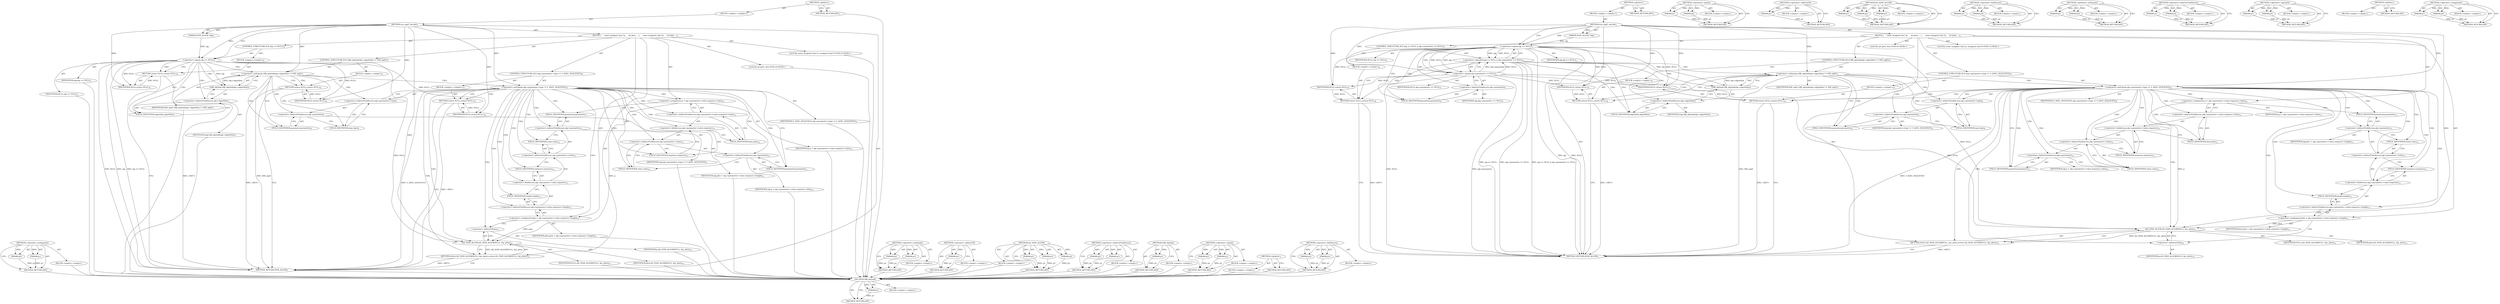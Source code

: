 digraph "&lt;operator&gt;.assignment" {
vulnerable_111 [label=<(METHOD,&lt;operator&gt;.assignment)>];
vulnerable_112 [label=<(PARAM,p1)>];
vulnerable_113 [label=<(PARAM,p2)>];
vulnerable_114 [label=<(BLOCK,&lt;empty&gt;,&lt;empty&gt;)>];
vulnerable_115 [label=<(METHOD_RETURN,ANY)>];
vulnerable_6 [label=<(METHOD,&lt;global&gt;)<SUB>1</SUB>>];
vulnerable_7 [label=<(BLOCK,&lt;empty&gt;,&lt;empty&gt;)<SUB>1</SUB>>];
vulnerable_8 [label=<(METHOD,rsa_mgf1_decode)<SUB>1</SUB>>];
vulnerable_9 [label=<(PARAM,X509_ALGOR *alg)<SUB>1</SUB>>];
vulnerable_10 [label=<(BLOCK,{
     const unsigned char *p;
     int plen;
 ...,{
     const unsigned char *p;
     int plen;
 ...)<SUB>2</SUB>>];
vulnerable_11 [label="<(LOCAL,const unsigned char* p: unsigned char*)<SUB>3</SUB>>"];
vulnerable_12 [label="<(LOCAL,int plen: int)<SUB>4</SUB>>"];
vulnerable_13 [label=<(CONTROL_STRUCTURE,IF,if (alg == NULL))<SUB>5</SUB>>];
vulnerable_14 [label=<(&lt;operator&gt;.equals,alg == NULL)<SUB>5</SUB>>];
vulnerable_15 [label=<(IDENTIFIER,alg,alg == NULL)<SUB>5</SUB>>];
vulnerable_16 [label=<(IDENTIFIER,NULL,alg == NULL)<SUB>5</SUB>>];
vulnerable_17 [label=<(BLOCK,&lt;empty&gt;,&lt;empty&gt;)<SUB>6</SUB>>];
vulnerable_18 [label=<(RETURN,return NULL;,return NULL;)<SUB>6</SUB>>];
vulnerable_19 [label=<(IDENTIFIER,NULL,return NULL;)<SUB>6</SUB>>];
vulnerable_20 [label=<(CONTROL_STRUCTURE,IF,if (OBJ_obj2nid(alg-&gt;algorithm) != NID_mgf1))<SUB>7</SUB>>];
vulnerable_21 [label=<(&lt;operator&gt;.notEquals,OBJ_obj2nid(alg-&gt;algorithm) != NID_mgf1)<SUB>7</SUB>>];
vulnerable_22 [label=<(OBJ_obj2nid,OBJ_obj2nid(alg-&gt;algorithm))<SUB>7</SUB>>];
vulnerable_23 [label=<(&lt;operator&gt;.indirectFieldAccess,alg-&gt;algorithm)<SUB>7</SUB>>];
vulnerable_24 [label=<(IDENTIFIER,alg,OBJ_obj2nid(alg-&gt;algorithm))<SUB>7</SUB>>];
vulnerable_25 [label=<(FIELD_IDENTIFIER,algorithm,algorithm)<SUB>7</SUB>>];
vulnerable_26 [label=<(IDENTIFIER,NID_mgf1,OBJ_obj2nid(alg-&gt;algorithm) != NID_mgf1)<SUB>7</SUB>>];
vulnerable_27 [label=<(BLOCK,&lt;empty&gt;,&lt;empty&gt;)<SUB>8</SUB>>];
vulnerable_28 [label=<(RETURN,return NULL;,return NULL;)<SUB>8</SUB>>];
vulnerable_29 [label=<(IDENTIFIER,NULL,return NULL;)<SUB>8</SUB>>];
vulnerable_30 [label=<(CONTROL_STRUCTURE,IF,if (alg-&gt;parameter-&gt;type != V_ASN1_SEQUENCE))<SUB>9</SUB>>];
vulnerable_31 [label=<(&lt;operator&gt;.notEquals,alg-&gt;parameter-&gt;type != V_ASN1_SEQUENCE)<SUB>9</SUB>>];
vulnerable_32 [label=<(&lt;operator&gt;.indirectFieldAccess,alg-&gt;parameter-&gt;type)<SUB>9</SUB>>];
vulnerable_33 [label=<(&lt;operator&gt;.indirectFieldAccess,alg-&gt;parameter)<SUB>9</SUB>>];
vulnerable_34 [label=<(IDENTIFIER,alg,alg-&gt;parameter-&gt;type != V_ASN1_SEQUENCE)<SUB>9</SUB>>];
vulnerable_35 [label=<(FIELD_IDENTIFIER,parameter,parameter)<SUB>9</SUB>>];
vulnerable_36 [label=<(FIELD_IDENTIFIER,type,type)<SUB>9</SUB>>];
vulnerable_37 [label=<(IDENTIFIER,V_ASN1_SEQUENCE,alg-&gt;parameter-&gt;type != V_ASN1_SEQUENCE)<SUB>9</SUB>>];
vulnerable_38 [label=<(BLOCK,&lt;empty&gt;,&lt;empty&gt;)<SUB>10</SUB>>];
vulnerable_39 [label=<(RETURN,return NULL;,return NULL;)<SUB>10</SUB>>];
vulnerable_40 [label=<(IDENTIFIER,NULL,return NULL;)<SUB>10</SUB>>];
vulnerable_41 [label=<(&lt;operator&gt;.assignment,p = alg-&gt;parameter-&gt;value.sequence-&gt;data)<SUB>12</SUB>>];
vulnerable_42 [label=<(IDENTIFIER,p,p = alg-&gt;parameter-&gt;value.sequence-&gt;data)<SUB>12</SUB>>];
vulnerable_43 [label=<(&lt;operator&gt;.indirectFieldAccess,alg-&gt;parameter-&gt;value.sequence-&gt;data)<SUB>12</SUB>>];
vulnerable_44 [label=<(&lt;operator&gt;.fieldAccess,alg-&gt;parameter-&gt;value.sequence)<SUB>12</SUB>>];
vulnerable_45 [label=<(&lt;operator&gt;.indirectFieldAccess,alg-&gt;parameter-&gt;value)<SUB>12</SUB>>];
vulnerable_46 [label=<(&lt;operator&gt;.indirectFieldAccess,alg-&gt;parameter)<SUB>12</SUB>>];
vulnerable_47 [label=<(IDENTIFIER,alg,p = alg-&gt;parameter-&gt;value.sequence-&gt;data)<SUB>12</SUB>>];
vulnerable_48 [label=<(FIELD_IDENTIFIER,parameter,parameter)<SUB>12</SUB>>];
vulnerable_49 [label=<(FIELD_IDENTIFIER,value,value)<SUB>12</SUB>>];
vulnerable_50 [label=<(FIELD_IDENTIFIER,sequence,sequence)<SUB>12</SUB>>];
vulnerable_51 [label=<(FIELD_IDENTIFIER,data,data)<SUB>12</SUB>>];
vulnerable_52 [label=<(&lt;operator&gt;.assignment,plen = alg-&gt;parameter-&gt;value.sequence-&gt;length)<SUB>13</SUB>>];
vulnerable_53 [label=<(IDENTIFIER,plen,plen = alg-&gt;parameter-&gt;value.sequence-&gt;length)<SUB>13</SUB>>];
vulnerable_54 [label=<(&lt;operator&gt;.indirectFieldAccess,alg-&gt;parameter-&gt;value.sequence-&gt;length)<SUB>13</SUB>>];
vulnerable_55 [label=<(&lt;operator&gt;.fieldAccess,alg-&gt;parameter-&gt;value.sequence)<SUB>13</SUB>>];
vulnerable_56 [label=<(&lt;operator&gt;.indirectFieldAccess,alg-&gt;parameter-&gt;value)<SUB>13</SUB>>];
vulnerable_57 [label=<(&lt;operator&gt;.indirectFieldAccess,alg-&gt;parameter)<SUB>13</SUB>>];
vulnerable_58 [label=<(IDENTIFIER,alg,plen = alg-&gt;parameter-&gt;value.sequence-&gt;length)<SUB>13</SUB>>];
vulnerable_59 [label=<(FIELD_IDENTIFIER,parameter,parameter)<SUB>13</SUB>>];
vulnerable_60 [label=<(FIELD_IDENTIFIER,value,value)<SUB>13</SUB>>];
vulnerable_61 [label=<(FIELD_IDENTIFIER,sequence,sequence)<SUB>13</SUB>>];
vulnerable_62 [label=<(FIELD_IDENTIFIER,length,length)<SUB>13</SUB>>];
vulnerable_63 [label=<(RETURN,return d2i_X509_ALGOR(NULL, &amp;p, plen);,return d2i_X509_ALGOR(NULL, &amp;p, plen);)<SUB>14</SUB>>];
vulnerable_64 [label=<(d2i_X509_ALGOR,d2i_X509_ALGOR(NULL, &amp;p, plen))<SUB>14</SUB>>];
vulnerable_65 [label=<(IDENTIFIER,NULL,d2i_X509_ALGOR(NULL, &amp;p, plen))<SUB>14</SUB>>];
vulnerable_66 [label=<(&lt;operator&gt;.addressOf,&amp;p)<SUB>14</SUB>>];
vulnerable_67 [label=<(IDENTIFIER,p,d2i_X509_ALGOR(NULL, &amp;p, plen))<SUB>14</SUB>>];
vulnerable_68 [label=<(IDENTIFIER,plen,d2i_X509_ALGOR(NULL, &amp;p, plen))<SUB>14</SUB>>];
vulnerable_69 [label=<(METHOD_RETURN,X509_ALGOR)<SUB>1</SUB>>];
vulnerable_71 [label=<(METHOD_RETURN,ANY)<SUB>1</SUB>>];
vulnerable_97 [label=<(METHOD,&lt;operator&gt;.notEquals)>];
vulnerable_98 [label=<(PARAM,p1)>];
vulnerable_99 [label=<(PARAM,p2)>];
vulnerable_100 [label=<(BLOCK,&lt;empty&gt;,&lt;empty&gt;)>];
vulnerable_101 [label=<(METHOD_RETURN,ANY)>];
vulnerable_127 [label=<(METHOD,&lt;operator&gt;.addressOf)>];
vulnerable_128 [label=<(PARAM,p1)>];
vulnerable_129 [label=<(BLOCK,&lt;empty&gt;,&lt;empty&gt;)>];
vulnerable_130 [label=<(METHOD_RETURN,ANY)>];
vulnerable_121 [label=<(METHOD,d2i_X509_ALGOR)>];
vulnerable_122 [label=<(PARAM,p1)>];
vulnerable_123 [label=<(PARAM,p2)>];
vulnerable_124 [label=<(PARAM,p3)>];
vulnerable_125 [label=<(BLOCK,&lt;empty&gt;,&lt;empty&gt;)>];
vulnerable_126 [label=<(METHOD_RETURN,ANY)>];
vulnerable_106 [label=<(METHOD,&lt;operator&gt;.indirectFieldAccess)>];
vulnerable_107 [label=<(PARAM,p1)>];
vulnerable_108 [label=<(PARAM,p2)>];
vulnerable_109 [label=<(BLOCK,&lt;empty&gt;,&lt;empty&gt;)>];
vulnerable_110 [label=<(METHOD_RETURN,ANY)>];
vulnerable_102 [label=<(METHOD,OBJ_obj2nid)>];
vulnerable_103 [label=<(PARAM,p1)>];
vulnerable_104 [label=<(BLOCK,&lt;empty&gt;,&lt;empty&gt;)>];
vulnerable_105 [label=<(METHOD_RETURN,ANY)>];
vulnerable_92 [label=<(METHOD,&lt;operator&gt;.equals)>];
vulnerable_93 [label=<(PARAM,p1)>];
vulnerable_94 [label=<(PARAM,p2)>];
vulnerable_95 [label=<(BLOCK,&lt;empty&gt;,&lt;empty&gt;)>];
vulnerable_96 [label=<(METHOD_RETURN,ANY)>];
vulnerable_86 [label=<(METHOD,&lt;global&gt;)<SUB>1</SUB>>];
vulnerable_87 [label=<(BLOCK,&lt;empty&gt;,&lt;empty&gt;)>];
vulnerable_88 [label=<(METHOD_RETURN,ANY)>];
vulnerable_116 [label=<(METHOD,&lt;operator&gt;.fieldAccess)>];
vulnerable_117 [label=<(PARAM,p1)>];
vulnerable_118 [label=<(PARAM,p2)>];
vulnerable_119 [label=<(BLOCK,&lt;empty&gt;,&lt;empty&gt;)>];
vulnerable_120 [label=<(METHOD_RETURN,ANY)>];
fixed_118 [label=<(METHOD,OBJ_obj2nid)>];
fixed_119 [label=<(PARAM,p1)>];
fixed_120 [label=<(BLOCK,&lt;empty&gt;,&lt;empty&gt;)>];
fixed_121 [label=<(METHOD_RETURN,ANY)>];
fixed_6 [label=<(METHOD,&lt;global&gt;)<SUB>1</SUB>>];
fixed_7 [label=<(BLOCK,&lt;empty&gt;,&lt;empty&gt;)<SUB>1</SUB>>];
fixed_8 [label=<(METHOD,rsa_mgf1_decode)<SUB>1</SUB>>];
fixed_9 [label=<(PARAM,X509_ALGOR *alg)<SUB>1</SUB>>];
fixed_10 [label=<(BLOCK,{
     const unsigned char *p;
     int plen;
 ...,{
     const unsigned char *p;
     int plen;
 ...)<SUB>2</SUB>>];
fixed_11 [label="<(LOCAL,const unsigned char* p: unsigned char*)<SUB>3</SUB>>"];
fixed_12 [label="<(LOCAL,int plen: int)<SUB>4</SUB>>"];
fixed_13 [label=<(CONTROL_STRUCTURE,IF,if (alg == NULL || alg-&gt;parameter == NULL))<SUB>5</SUB>>];
fixed_14 [label=<(&lt;operator&gt;.logicalOr,alg == NULL || alg-&gt;parameter == NULL)<SUB>5</SUB>>];
fixed_15 [label=<(&lt;operator&gt;.equals,alg == NULL)<SUB>5</SUB>>];
fixed_16 [label=<(IDENTIFIER,alg,alg == NULL)<SUB>5</SUB>>];
fixed_17 [label=<(IDENTIFIER,NULL,alg == NULL)<SUB>5</SUB>>];
fixed_18 [label=<(&lt;operator&gt;.equals,alg-&gt;parameter == NULL)<SUB>5</SUB>>];
fixed_19 [label=<(&lt;operator&gt;.indirectFieldAccess,alg-&gt;parameter)<SUB>5</SUB>>];
fixed_20 [label=<(IDENTIFIER,alg,alg-&gt;parameter == NULL)<SUB>5</SUB>>];
fixed_21 [label=<(FIELD_IDENTIFIER,parameter,parameter)<SUB>5</SUB>>];
fixed_22 [label=<(IDENTIFIER,NULL,alg-&gt;parameter == NULL)<SUB>5</SUB>>];
fixed_23 [label=<(BLOCK,&lt;empty&gt;,&lt;empty&gt;)<SUB>6</SUB>>];
fixed_24 [label=<(RETURN,return NULL;,return NULL;)<SUB>6</SUB>>];
fixed_25 [label=<(IDENTIFIER,NULL,return NULL;)<SUB>6</SUB>>];
fixed_26 [label=<(CONTROL_STRUCTURE,IF,if (OBJ_obj2nid(alg-&gt;algorithm) != NID_mgf1))<SUB>7</SUB>>];
fixed_27 [label=<(&lt;operator&gt;.notEquals,OBJ_obj2nid(alg-&gt;algorithm) != NID_mgf1)<SUB>7</SUB>>];
fixed_28 [label=<(OBJ_obj2nid,OBJ_obj2nid(alg-&gt;algorithm))<SUB>7</SUB>>];
fixed_29 [label=<(&lt;operator&gt;.indirectFieldAccess,alg-&gt;algorithm)<SUB>7</SUB>>];
fixed_30 [label=<(IDENTIFIER,alg,OBJ_obj2nid(alg-&gt;algorithm))<SUB>7</SUB>>];
fixed_31 [label=<(FIELD_IDENTIFIER,algorithm,algorithm)<SUB>7</SUB>>];
fixed_32 [label=<(IDENTIFIER,NID_mgf1,OBJ_obj2nid(alg-&gt;algorithm) != NID_mgf1)<SUB>7</SUB>>];
fixed_33 [label=<(BLOCK,&lt;empty&gt;,&lt;empty&gt;)<SUB>8</SUB>>];
fixed_34 [label=<(RETURN,return NULL;,return NULL;)<SUB>8</SUB>>];
fixed_35 [label=<(IDENTIFIER,NULL,return NULL;)<SUB>8</SUB>>];
fixed_36 [label=<(CONTROL_STRUCTURE,IF,if (alg-&gt;parameter-&gt;type != V_ASN1_SEQUENCE))<SUB>9</SUB>>];
fixed_37 [label=<(&lt;operator&gt;.notEquals,alg-&gt;parameter-&gt;type != V_ASN1_SEQUENCE)<SUB>9</SUB>>];
fixed_38 [label=<(&lt;operator&gt;.indirectFieldAccess,alg-&gt;parameter-&gt;type)<SUB>9</SUB>>];
fixed_39 [label=<(&lt;operator&gt;.indirectFieldAccess,alg-&gt;parameter)<SUB>9</SUB>>];
fixed_40 [label=<(IDENTIFIER,alg,alg-&gt;parameter-&gt;type != V_ASN1_SEQUENCE)<SUB>9</SUB>>];
fixed_41 [label=<(FIELD_IDENTIFIER,parameter,parameter)<SUB>9</SUB>>];
fixed_42 [label=<(FIELD_IDENTIFIER,type,type)<SUB>9</SUB>>];
fixed_43 [label=<(IDENTIFIER,V_ASN1_SEQUENCE,alg-&gt;parameter-&gt;type != V_ASN1_SEQUENCE)<SUB>9</SUB>>];
fixed_44 [label=<(BLOCK,&lt;empty&gt;,&lt;empty&gt;)<SUB>10</SUB>>];
fixed_45 [label=<(RETURN,return NULL;,return NULL;)<SUB>10</SUB>>];
fixed_46 [label=<(IDENTIFIER,NULL,return NULL;)<SUB>10</SUB>>];
fixed_47 [label=<(&lt;operator&gt;.assignment,p = alg-&gt;parameter-&gt;value.sequence-&gt;data)<SUB>12</SUB>>];
fixed_48 [label=<(IDENTIFIER,p,p = alg-&gt;parameter-&gt;value.sequence-&gt;data)<SUB>12</SUB>>];
fixed_49 [label=<(&lt;operator&gt;.indirectFieldAccess,alg-&gt;parameter-&gt;value.sequence-&gt;data)<SUB>12</SUB>>];
fixed_50 [label=<(&lt;operator&gt;.fieldAccess,alg-&gt;parameter-&gt;value.sequence)<SUB>12</SUB>>];
fixed_51 [label=<(&lt;operator&gt;.indirectFieldAccess,alg-&gt;parameter-&gt;value)<SUB>12</SUB>>];
fixed_52 [label=<(&lt;operator&gt;.indirectFieldAccess,alg-&gt;parameter)<SUB>12</SUB>>];
fixed_53 [label=<(IDENTIFIER,alg,p = alg-&gt;parameter-&gt;value.sequence-&gt;data)<SUB>12</SUB>>];
fixed_54 [label=<(FIELD_IDENTIFIER,parameter,parameter)<SUB>12</SUB>>];
fixed_55 [label=<(FIELD_IDENTIFIER,value,value)<SUB>12</SUB>>];
fixed_56 [label=<(FIELD_IDENTIFIER,sequence,sequence)<SUB>12</SUB>>];
fixed_57 [label=<(FIELD_IDENTIFIER,data,data)<SUB>12</SUB>>];
fixed_58 [label=<(&lt;operator&gt;.assignment,plen = alg-&gt;parameter-&gt;value.sequence-&gt;length)<SUB>13</SUB>>];
fixed_59 [label=<(IDENTIFIER,plen,plen = alg-&gt;parameter-&gt;value.sequence-&gt;length)<SUB>13</SUB>>];
fixed_60 [label=<(&lt;operator&gt;.indirectFieldAccess,alg-&gt;parameter-&gt;value.sequence-&gt;length)<SUB>13</SUB>>];
fixed_61 [label=<(&lt;operator&gt;.fieldAccess,alg-&gt;parameter-&gt;value.sequence)<SUB>13</SUB>>];
fixed_62 [label=<(&lt;operator&gt;.indirectFieldAccess,alg-&gt;parameter-&gt;value)<SUB>13</SUB>>];
fixed_63 [label=<(&lt;operator&gt;.indirectFieldAccess,alg-&gt;parameter)<SUB>13</SUB>>];
fixed_64 [label=<(IDENTIFIER,alg,plen = alg-&gt;parameter-&gt;value.sequence-&gt;length)<SUB>13</SUB>>];
fixed_65 [label=<(FIELD_IDENTIFIER,parameter,parameter)<SUB>13</SUB>>];
fixed_66 [label=<(FIELD_IDENTIFIER,value,value)<SUB>13</SUB>>];
fixed_67 [label=<(FIELD_IDENTIFIER,sequence,sequence)<SUB>13</SUB>>];
fixed_68 [label=<(FIELD_IDENTIFIER,length,length)<SUB>13</SUB>>];
fixed_69 [label=<(RETURN,return d2i_X509_ALGOR(NULL, &amp;p, plen);,return d2i_X509_ALGOR(NULL, &amp;p, plen);)<SUB>14</SUB>>];
fixed_70 [label=<(d2i_X509_ALGOR,d2i_X509_ALGOR(NULL, &amp;p, plen))<SUB>14</SUB>>];
fixed_71 [label=<(IDENTIFIER,NULL,d2i_X509_ALGOR(NULL, &amp;p, plen))<SUB>14</SUB>>];
fixed_72 [label=<(&lt;operator&gt;.addressOf,&amp;p)<SUB>14</SUB>>];
fixed_73 [label=<(IDENTIFIER,p,d2i_X509_ALGOR(NULL, &amp;p, plen))<SUB>14</SUB>>];
fixed_74 [label=<(IDENTIFIER,plen,d2i_X509_ALGOR(NULL, &amp;p, plen))<SUB>14</SUB>>];
fixed_75 [label=<(METHOD_RETURN,X509_ALGOR)<SUB>1</SUB>>];
fixed_77 [label=<(METHOD_RETURN,ANY)<SUB>1</SUB>>];
fixed_103 [label=<(METHOD,&lt;operator&gt;.equals)>];
fixed_104 [label=<(PARAM,p1)>];
fixed_105 [label=<(PARAM,p2)>];
fixed_106 [label=<(BLOCK,&lt;empty&gt;,&lt;empty&gt;)>];
fixed_107 [label=<(METHOD_RETURN,ANY)>];
fixed_138 [label=<(METHOD,&lt;operator&gt;.addressOf)>];
fixed_139 [label=<(PARAM,p1)>];
fixed_140 [label=<(BLOCK,&lt;empty&gt;,&lt;empty&gt;)>];
fixed_141 [label=<(METHOD_RETURN,ANY)>];
fixed_132 [label=<(METHOD,d2i_X509_ALGOR)>];
fixed_133 [label=<(PARAM,p1)>];
fixed_134 [label=<(PARAM,p2)>];
fixed_135 [label=<(PARAM,p3)>];
fixed_136 [label=<(BLOCK,&lt;empty&gt;,&lt;empty&gt;)>];
fixed_137 [label=<(METHOD_RETURN,ANY)>];
fixed_127 [label=<(METHOD,&lt;operator&gt;.fieldAccess)>];
fixed_128 [label=<(PARAM,p1)>];
fixed_129 [label=<(PARAM,p2)>];
fixed_130 [label=<(BLOCK,&lt;empty&gt;,&lt;empty&gt;)>];
fixed_131 [label=<(METHOD_RETURN,ANY)>];
fixed_113 [label=<(METHOD,&lt;operator&gt;.notEquals)>];
fixed_114 [label=<(PARAM,p1)>];
fixed_115 [label=<(PARAM,p2)>];
fixed_116 [label=<(BLOCK,&lt;empty&gt;,&lt;empty&gt;)>];
fixed_117 [label=<(METHOD_RETURN,ANY)>];
fixed_108 [label=<(METHOD,&lt;operator&gt;.indirectFieldAccess)>];
fixed_109 [label=<(PARAM,p1)>];
fixed_110 [label=<(PARAM,p2)>];
fixed_111 [label=<(BLOCK,&lt;empty&gt;,&lt;empty&gt;)>];
fixed_112 [label=<(METHOD_RETURN,ANY)>];
fixed_98 [label=<(METHOD,&lt;operator&gt;.logicalOr)>];
fixed_99 [label=<(PARAM,p1)>];
fixed_100 [label=<(PARAM,p2)>];
fixed_101 [label=<(BLOCK,&lt;empty&gt;,&lt;empty&gt;)>];
fixed_102 [label=<(METHOD_RETURN,ANY)>];
fixed_92 [label=<(METHOD,&lt;global&gt;)<SUB>1</SUB>>];
fixed_93 [label=<(BLOCK,&lt;empty&gt;,&lt;empty&gt;)>];
fixed_94 [label=<(METHOD_RETURN,ANY)>];
fixed_122 [label=<(METHOD,&lt;operator&gt;.assignment)>];
fixed_123 [label=<(PARAM,p1)>];
fixed_124 [label=<(PARAM,p2)>];
fixed_125 [label=<(BLOCK,&lt;empty&gt;,&lt;empty&gt;)>];
fixed_126 [label=<(METHOD_RETURN,ANY)>];
vulnerable_111 -> vulnerable_112  [key=0, label="AST: "];
vulnerable_111 -> vulnerable_112  [key=1, label="DDG: "];
vulnerable_111 -> vulnerable_114  [key=0, label="AST: "];
vulnerable_111 -> vulnerable_113  [key=0, label="AST: "];
vulnerable_111 -> vulnerable_113  [key=1, label="DDG: "];
vulnerable_111 -> vulnerable_115  [key=0, label="AST: "];
vulnerable_111 -> vulnerable_115  [key=1, label="CFG: "];
vulnerable_112 -> vulnerable_115  [key=0, label="DDG: p1"];
vulnerable_113 -> vulnerable_115  [key=0, label="DDG: p2"];
vulnerable_114 -> fixed_118  [key=0];
vulnerable_115 -> fixed_118  [key=0];
vulnerable_6 -> vulnerable_7  [key=0, label="AST: "];
vulnerable_6 -> vulnerable_71  [key=0, label="AST: "];
vulnerable_6 -> vulnerable_71  [key=1, label="CFG: "];
vulnerable_7 -> vulnerable_8  [key=0, label="AST: "];
vulnerable_8 -> vulnerable_9  [key=0, label="AST: "];
vulnerable_8 -> vulnerable_9  [key=1, label="DDG: "];
vulnerable_8 -> vulnerable_10  [key=0, label="AST: "];
vulnerable_8 -> vulnerable_69  [key=0, label="AST: "];
vulnerable_8 -> vulnerable_14  [key=0, label="CFG: "];
vulnerable_8 -> vulnerable_14  [key=1, label="DDG: "];
vulnerable_8 -> vulnerable_21  [key=0, label="DDG: "];
vulnerable_8 -> vulnerable_31  [key=0, label="DDG: "];
vulnerable_8 -> vulnerable_64  [key=0, label="DDG: "];
vulnerable_8 -> vulnerable_19  [key=0, label="DDG: "];
vulnerable_8 -> vulnerable_29  [key=0, label="DDG: "];
vulnerable_8 -> vulnerable_40  [key=0, label="DDG: "];
vulnerable_9 -> vulnerable_14  [key=0, label="DDG: alg"];
vulnerable_10 -> vulnerable_11  [key=0, label="AST: "];
vulnerable_10 -> vulnerable_12  [key=0, label="AST: "];
vulnerable_10 -> vulnerable_13  [key=0, label="AST: "];
vulnerable_10 -> vulnerable_20  [key=0, label="AST: "];
vulnerable_10 -> vulnerable_30  [key=0, label="AST: "];
vulnerable_10 -> vulnerable_41  [key=0, label="AST: "];
vulnerable_10 -> vulnerable_52  [key=0, label="AST: "];
vulnerable_10 -> vulnerable_63  [key=0, label="AST: "];
vulnerable_11 -> fixed_118  [key=0];
vulnerable_12 -> fixed_118  [key=0];
vulnerable_13 -> vulnerable_14  [key=0, label="AST: "];
vulnerable_13 -> vulnerable_17  [key=0, label="AST: "];
vulnerable_14 -> vulnerable_15  [key=0, label="AST: "];
vulnerable_14 -> vulnerable_16  [key=0, label="AST: "];
vulnerable_14 -> vulnerable_18  [key=0, label="CFG: "];
vulnerable_14 -> vulnerable_18  [key=1, label="CDG: "];
vulnerable_14 -> vulnerable_25  [key=0, label="CFG: "];
vulnerable_14 -> vulnerable_25  [key=1, label="CDG: "];
vulnerable_14 -> vulnerable_69  [key=0, label="DDG: alg"];
vulnerable_14 -> vulnerable_69  [key=1, label="DDG: NULL"];
vulnerable_14 -> vulnerable_69  [key=2, label="DDG: alg == NULL"];
vulnerable_14 -> vulnerable_64  [key=0, label="DDG: NULL"];
vulnerable_14 -> vulnerable_19  [key=0, label="DDG: NULL"];
vulnerable_14 -> vulnerable_22  [key=0, label="DDG: alg"];
vulnerable_14 -> vulnerable_22  [key=1, label="CDG: "];
vulnerable_14 -> vulnerable_29  [key=0, label="DDG: NULL"];
vulnerable_14 -> vulnerable_40  [key=0, label="DDG: NULL"];
vulnerable_14 -> vulnerable_21  [key=0, label="CDG: "];
vulnerable_14 -> vulnerable_23  [key=0, label="CDG: "];
vulnerable_15 -> fixed_118  [key=0];
vulnerable_16 -> fixed_118  [key=0];
vulnerable_17 -> vulnerable_18  [key=0, label="AST: "];
vulnerable_18 -> vulnerable_19  [key=0, label="AST: "];
vulnerable_18 -> vulnerable_69  [key=0, label="CFG: "];
vulnerable_18 -> vulnerable_69  [key=1, label="DDG: &lt;RET&gt;"];
vulnerable_19 -> vulnerable_18  [key=0, label="DDG: NULL"];
vulnerable_20 -> vulnerable_21  [key=0, label="AST: "];
vulnerable_20 -> vulnerable_27  [key=0, label="AST: "];
vulnerable_21 -> vulnerable_22  [key=0, label="AST: "];
vulnerable_21 -> vulnerable_26  [key=0, label="AST: "];
vulnerable_21 -> vulnerable_28  [key=0, label="CFG: "];
vulnerable_21 -> vulnerable_28  [key=1, label="CDG: "];
vulnerable_21 -> vulnerable_35  [key=0, label="CFG: "];
vulnerable_21 -> vulnerable_35  [key=1, label="CDG: "];
vulnerable_21 -> vulnerable_69  [key=0, label="DDG: NID_mgf1"];
vulnerable_21 -> vulnerable_32  [key=0, label="CDG: "];
vulnerable_21 -> vulnerable_33  [key=0, label="CDG: "];
vulnerable_21 -> vulnerable_36  [key=0, label="CDG: "];
vulnerable_21 -> vulnerable_31  [key=0, label="CDG: "];
vulnerable_22 -> vulnerable_23  [key=0, label="AST: "];
vulnerable_22 -> vulnerable_21  [key=0, label="CFG: "];
vulnerable_22 -> vulnerable_21  [key=1, label="DDG: alg-&gt;algorithm"];
vulnerable_23 -> vulnerable_24  [key=0, label="AST: "];
vulnerable_23 -> vulnerable_25  [key=0, label="AST: "];
vulnerable_23 -> vulnerable_22  [key=0, label="CFG: "];
vulnerable_24 -> fixed_118  [key=0];
vulnerable_25 -> vulnerable_23  [key=0, label="CFG: "];
vulnerable_26 -> fixed_118  [key=0];
vulnerable_27 -> vulnerable_28  [key=0, label="AST: "];
vulnerable_28 -> vulnerable_29  [key=0, label="AST: "];
vulnerable_28 -> vulnerable_69  [key=0, label="CFG: "];
vulnerable_28 -> vulnerable_69  [key=1, label="DDG: &lt;RET&gt;"];
vulnerable_29 -> vulnerable_28  [key=0, label="DDG: NULL"];
vulnerable_30 -> vulnerable_31  [key=0, label="AST: "];
vulnerable_30 -> vulnerable_38  [key=0, label="AST: "];
vulnerable_31 -> vulnerable_32  [key=0, label="AST: "];
vulnerable_31 -> vulnerable_37  [key=0, label="AST: "];
vulnerable_31 -> vulnerable_39  [key=0, label="CFG: "];
vulnerable_31 -> vulnerable_39  [key=1, label="CDG: "];
vulnerable_31 -> vulnerable_48  [key=0, label="CFG: "];
vulnerable_31 -> vulnerable_48  [key=1, label="CDG: "];
vulnerable_31 -> vulnerable_69  [key=0, label="DDG: V_ASN1_SEQUENCE"];
vulnerable_31 -> vulnerable_49  [key=0, label="CDG: "];
vulnerable_31 -> vulnerable_60  [key=0, label="CDG: "];
vulnerable_31 -> vulnerable_61  [key=0, label="CDG: "];
vulnerable_31 -> vulnerable_64  [key=0, label="CDG: "];
vulnerable_31 -> vulnerable_51  [key=0, label="CDG: "];
vulnerable_31 -> vulnerable_57  [key=0, label="CDG: "];
vulnerable_31 -> vulnerable_66  [key=0, label="CDG: "];
vulnerable_31 -> vulnerable_52  [key=0, label="CDG: "];
vulnerable_31 -> vulnerable_46  [key=0, label="CDG: "];
vulnerable_31 -> vulnerable_56  [key=0, label="CDG: "];
vulnerable_31 -> vulnerable_41  [key=0, label="CDG: "];
vulnerable_31 -> vulnerable_45  [key=0, label="CDG: "];
vulnerable_31 -> vulnerable_63  [key=0, label="CDG: "];
vulnerable_31 -> vulnerable_50  [key=0, label="CDG: "];
vulnerable_31 -> vulnerable_59  [key=0, label="CDG: "];
vulnerable_31 -> vulnerable_44  [key=0, label="CDG: "];
vulnerable_31 -> vulnerable_55  [key=0, label="CDG: "];
vulnerable_31 -> vulnerable_54  [key=0, label="CDG: "];
vulnerable_31 -> vulnerable_62  [key=0, label="CDG: "];
vulnerable_31 -> vulnerable_43  [key=0, label="CDG: "];
vulnerable_32 -> vulnerable_33  [key=0, label="AST: "];
vulnerable_32 -> vulnerable_36  [key=0, label="AST: "];
vulnerable_32 -> vulnerable_31  [key=0, label="CFG: "];
vulnerable_33 -> vulnerable_34  [key=0, label="AST: "];
vulnerable_33 -> vulnerable_35  [key=0, label="AST: "];
vulnerable_33 -> vulnerable_36  [key=0, label="CFG: "];
vulnerable_34 -> fixed_118  [key=0];
vulnerable_35 -> vulnerable_33  [key=0, label="CFG: "];
vulnerable_36 -> vulnerable_32  [key=0, label="CFG: "];
vulnerable_37 -> fixed_118  [key=0];
vulnerable_38 -> vulnerable_39  [key=0, label="AST: "];
vulnerable_39 -> vulnerable_40  [key=0, label="AST: "];
vulnerable_39 -> vulnerable_69  [key=0, label="CFG: "];
vulnerable_39 -> vulnerable_69  [key=1, label="DDG: &lt;RET&gt;"];
vulnerable_40 -> vulnerable_39  [key=0, label="DDG: NULL"];
vulnerable_41 -> vulnerable_42  [key=0, label="AST: "];
vulnerable_41 -> vulnerable_43  [key=0, label="AST: "];
vulnerable_41 -> vulnerable_59  [key=0, label="CFG: "];
vulnerable_41 -> vulnerable_64  [key=0, label="DDG: p"];
vulnerable_42 -> fixed_118  [key=0];
vulnerable_43 -> vulnerable_44  [key=0, label="AST: "];
vulnerable_43 -> vulnerable_51  [key=0, label="AST: "];
vulnerable_43 -> vulnerable_41  [key=0, label="CFG: "];
vulnerable_44 -> vulnerable_45  [key=0, label="AST: "];
vulnerable_44 -> vulnerable_50  [key=0, label="AST: "];
vulnerable_44 -> vulnerable_51  [key=0, label="CFG: "];
vulnerable_45 -> vulnerable_46  [key=0, label="AST: "];
vulnerable_45 -> vulnerable_49  [key=0, label="AST: "];
vulnerable_45 -> vulnerable_50  [key=0, label="CFG: "];
vulnerable_46 -> vulnerable_47  [key=0, label="AST: "];
vulnerable_46 -> vulnerable_48  [key=0, label="AST: "];
vulnerable_46 -> vulnerable_49  [key=0, label="CFG: "];
vulnerable_47 -> fixed_118  [key=0];
vulnerable_48 -> vulnerable_46  [key=0, label="CFG: "];
vulnerable_49 -> vulnerable_45  [key=0, label="CFG: "];
vulnerable_50 -> vulnerable_44  [key=0, label="CFG: "];
vulnerable_51 -> vulnerable_43  [key=0, label="CFG: "];
vulnerable_52 -> vulnerable_53  [key=0, label="AST: "];
vulnerable_52 -> vulnerable_54  [key=0, label="AST: "];
vulnerable_52 -> vulnerable_66  [key=0, label="CFG: "];
vulnerable_52 -> vulnerable_64  [key=0, label="DDG: plen"];
vulnerable_53 -> fixed_118  [key=0];
vulnerable_54 -> vulnerable_55  [key=0, label="AST: "];
vulnerable_54 -> vulnerable_62  [key=0, label="AST: "];
vulnerable_54 -> vulnerable_52  [key=0, label="CFG: "];
vulnerable_55 -> vulnerable_56  [key=0, label="AST: "];
vulnerable_55 -> vulnerable_61  [key=0, label="AST: "];
vulnerable_55 -> vulnerable_62  [key=0, label="CFG: "];
vulnerable_56 -> vulnerable_57  [key=0, label="AST: "];
vulnerable_56 -> vulnerable_60  [key=0, label="AST: "];
vulnerable_56 -> vulnerable_61  [key=0, label="CFG: "];
vulnerable_57 -> vulnerable_58  [key=0, label="AST: "];
vulnerable_57 -> vulnerable_59  [key=0, label="AST: "];
vulnerable_57 -> vulnerable_60  [key=0, label="CFG: "];
vulnerable_58 -> fixed_118  [key=0];
vulnerable_59 -> vulnerable_57  [key=0, label="CFG: "];
vulnerable_60 -> vulnerable_56  [key=0, label="CFG: "];
vulnerable_61 -> vulnerable_55  [key=0, label="CFG: "];
vulnerable_62 -> vulnerable_54  [key=0, label="CFG: "];
vulnerable_63 -> vulnerable_64  [key=0, label="AST: "];
vulnerable_63 -> vulnerable_69  [key=0, label="CFG: "];
vulnerable_63 -> vulnerable_69  [key=1, label="DDG: &lt;RET&gt;"];
vulnerable_64 -> vulnerable_65  [key=0, label="AST: "];
vulnerable_64 -> vulnerable_66  [key=0, label="AST: "];
vulnerable_64 -> vulnerable_68  [key=0, label="AST: "];
vulnerable_64 -> vulnerable_63  [key=0, label="CFG: "];
vulnerable_64 -> vulnerable_63  [key=1, label="DDG: d2i_X509_ALGOR(NULL, &amp;p, plen)"];
vulnerable_65 -> fixed_118  [key=0];
vulnerable_66 -> vulnerable_67  [key=0, label="AST: "];
vulnerable_66 -> vulnerable_64  [key=0, label="CFG: "];
vulnerable_67 -> fixed_118  [key=0];
vulnerable_68 -> fixed_118  [key=0];
vulnerable_69 -> fixed_118  [key=0];
vulnerable_71 -> fixed_118  [key=0];
vulnerable_97 -> vulnerable_98  [key=0, label="AST: "];
vulnerable_97 -> vulnerable_98  [key=1, label="DDG: "];
vulnerable_97 -> vulnerable_100  [key=0, label="AST: "];
vulnerable_97 -> vulnerable_99  [key=0, label="AST: "];
vulnerable_97 -> vulnerable_99  [key=1, label="DDG: "];
vulnerable_97 -> vulnerable_101  [key=0, label="AST: "];
vulnerable_97 -> vulnerable_101  [key=1, label="CFG: "];
vulnerable_98 -> vulnerable_101  [key=0, label="DDG: p1"];
vulnerable_99 -> vulnerable_101  [key=0, label="DDG: p2"];
vulnerable_100 -> fixed_118  [key=0];
vulnerable_101 -> fixed_118  [key=0];
vulnerable_127 -> vulnerable_128  [key=0, label="AST: "];
vulnerable_127 -> vulnerable_128  [key=1, label="DDG: "];
vulnerable_127 -> vulnerable_129  [key=0, label="AST: "];
vulnerable_127 -> vulnerable_130  [key=0, label="AST: "];
vulnerable_127 -> vulnerable_130  [key=1, label="CFG: "];
vulnerable_128 -> vulnerable_130  [key=0, label="DDG: p1"];
vulnerable_129 -> fixed_118  [key=0];
vulnerable_130 -> fixed_118  [key=0];
vulnerable_121 -> vulnerable_122  [key=0, label="AST: "];
vulnerable_121 -> vulnerable_122  [key=1, label="DDG: "];
vulnerable_121 -> vulnerable_125  [key=0, label="AST: "];
vulnerable_121 -> vulnerable_123  [key=0, label="AST: "];
vulnerable_121 -> vulnerable_123  [key=1, label="DDG: "];
vulnerable_121 -> vulnerable_126  [key=0, label="AST: "];
vulnerable_121 -> vulnerable_126  [key=1, label="CFG: "];
vulnerable_121 -> vulnerable_124  [key=0, label="AST: "];
vulnerable_121 -> vulnerable_124  [key=1, label="DDG: "];
vulnerable_122 -> vulnerable_126  [key=0, label="DDG: p1"];
vulnerable_123 -> vulnerable_126  [key=0, label="DDG: p2"];
vulnerable_124 -> vulnerable_126  [key=0, label="DDG: p3"];
vulnerable_125 -> fixed_118  [key=0];
vulnerable_126 -> fixed_118  [key=0];
vulnerable_106 -> vulnerable_107  [key=0, label="AST: "];
vulnerable_106 -> vulnerable_107  [key=1, label="DDG: "];
vulnerable_106 -> vulnerable_109  [key=0, label="AST: "];
vulnerable_106 -> vulnerable_108  [key=0, label="AST: "];
vulnerable_106 -> vulnerable_108  [key=1, label="DDG: "];
vulnerable_106 -> vulnerable_110  [key=0, label="AST: "];
vulnerable_106 -> vulnerable_110  [key=1, label="CFG: "];
vulnerable_107 -> vulnerable_110  [key=0, label="DDG: p1"];
vulnerable_108 -> vulnerable_110  [key=0, label="DDG: p2"];
vulnerable_109 -> fixed_118  [key=0];
vulnerable_110 -> fixed_118  [key=0];
vulnerable_102 -> vulnerable_103  [key=0, label="AST: "];
vulnerable_102 -> vulnerable_103  [key=1, label="DDG: "];
vulnerable_102 -> vulnerable_104  [key=0, label="AST: "];
vulnerable_102 -> vulnerable_105  [key=0, label="AST: "];
vulnerable_102 -> vulnerable_105  [key=1, label="CFG: "];
vulnerable_103 -> vulnerable_105  [key=0, label="DDG: p1"];
vulnerable_104 -> fixed_118  [key=0];
vulnerable_105 -> fixed_118  [key=0];
vulnerable_92 -> vulnerable_93  [key=0, label="AST: "];
vulnerable_92 -> vulnerable_93  [key=1, label="DDG: "];
vulnerable_92 -> vulnerable_95  [key=0, label="AST: "];
vulnerable_92 -> vulnerable_94  [key=0, label="AST: "];
vulnerable_92 -> vulnerable_94  [key=1, label="DDG: "];
vulnerable_92 -> vulnerable_96  [key=0, label="AST: "];
vulnerable_92 -> vulnerable_96  [key=1, label="CFG: "];
vulnerable_93 -> vulnerable_96  [key=0, label="DDG: p1"];
vulnerable_94 -> vulnerable_96  [key=0, label="DDG: p2"];
vulnerable_95 -> fixed_118  [key=0];
vulnerable_96 -> fixed_118  [key=0];
vulnerable_86 -> vulnerable_87  [key=0, label="AST: "];
vulnerable_86 -> vulnerable_88  [key=0, label="AST: "];
vulnerable_86 -> vulnerable_88  [key=1, label="CFG: "];
vulnerable_87 -> fixed_118  [key=0];
vulnerable_88 -> fixed_118  [key=0];
vulnerable_116 -> vulnerable_117  [key=0, label="AST: "];
vulnerable_116 -> vulnerable_117  [key=1, label="DDG: "];
vulnerable_116 -> vulnerable_119  [key=0, label="AST: "];
vulnerable_116 -> vulnerable_118  [key=0, label="AST: "];
vulnerable_116 -> vulnerable_118  [key=1, label="DDG: "];
vulnerable_116 -> vulnerable_120  [key=0, label="AST: "];
vulnerable_116 -> vulnerable_120  [key=1, label="CFG: "];
vulnerable_117 -> vulnerable_120  [key=0, label="DDG: p1"];
vulnerable_118 -> vulnerable_120  [key=0, label="DDG: p2"];
vulnerable_119 -> fixed_118  [key=0];
vulnerable_120 -> fixed_118  [key=0];
fixed_118 -> fixed_119  [key=0, label="AST: "];
fixed_118 -> fixed_119  [key=1, label="DDG: "];
fixed_118 -> fixed_120  [key=0, label="AST: "];
fixed_118 -> fixed_121  [key=0, label="AST: "];
fixed_118 -> fixed_121  [key=1, label="CFG: "];
fixed_119 -> fixed_121  [key=0, label="DDG: p1"];
fixed_6 -> fixed_7  [key=0, label="AST: "];
fixed_6 -> fixed_77  [key=0, label="AST: "];
fixed_6 -> fixed_77  [key=1, label="CFG: "];
fixed_7 -> fixed_8  [key=0, label="AST: "];
fixed_8 -> fixed_9  [key=0, label="AST: "];
fixed_8 -> fixed_9  [key=1, label="DDG: "];
fixed_8 -> fixed_10  [key=0, label="AST: "];
fixed_8 -> fixed_75  [key=0, label="AST: "];
fixed_8 -> fixed_15  [key=0, label="CFG: "];
fixed_8 -> fixed_15  [key=1, label="DDG: "];
fixed_8 -> fixed_27  [key=0, label="DDG: "];
fixed_8 -> fixed_37  [key=0, label="DDG: "];
fixed_8 -> fixed_70  [key=0, label="DDG: "];
fixed_8 -> fixed_18  [key=0, label="DDG: "];
fixed_8 -> fixed_25  [key=0, label="DDG: "];
fixed_8 -> fixed_35  [key=0, label="DDG: "];
fixed_8 -> fixed_46  [key=0, label="DDG: "];
fixed_9 -> fixed_15  [key=0, label="DDG: alg"];
fixed_10 -> fixed_11  [key=0, label="AST: "];
fixed_10 -> fixed_12  [key=0, label="AST: "];
fixed_10 -> fixed_13  [key=0, label="AST: "];
fixed_10 -> fixed_26  [key=0, label="AST: "];
fixed_10 -> fixed_36  [key=0, label="AST: "];
fixed_10 -> fixed_47  [key=0, label="AST: "];
fixed_10 -> fixed_58  [key=0, label="AST: "];
fixed_10 -> fixed_69  [key=0, label="AST: "];
fixed_13 -> fixed_14  [key=0, label="AST: "];
fixed_13 -> fixed_23  [key=0, label="AST: "];
fixed_14 -> fixed_15  [key=0, label="AST: "];
fixed_14 -> fixed_18  [key=0, label="AST: "];
fixed_14 -> fixed_24  [key=0, label="CFG: "];
fixed_14 -> fixed_24  [key=1, label="CDG: "];
fixed_14 -> fixed_31  [key=0, label="CFG: "];
fixed_14 -> fixed_31  [key=1, label="CDG: "];
fixed_14 -> fixed_75  [key=0, label="DDG: alg == NULL"];
fixed_14 -> fixed_75  [key=1, label="DDG: alg-&gt;parameter == NULL"];
fixed_14 -> fixed_75  [key=2, label="DDG: alg == NULL || alg-&gt;parameter == NULL"];
fixed_14 -> fixed_28  [key=0, label="CDG: "];
fixed_14 -> fixed_27  [key=0, label="CDG: "];
fixed_14 -> fixed_29  [key=0, label="CDG: "];
fixed_15 -> fixed_16  [key=0, label="AST: "];
fixed_15 -> fixed_17  [key=0, label="AST: "];
fixed_15 -> fixed_14  [key=0, label="CFG: "];
fixed_15 -> fixed_14  [key=1, label="DDG: alg"];
fixed_15 -> fixed_14  [key=2, label="DDG: NULL"];
fixed_15 -> fixed_21  [key=0, label="CFG: "];
fixed_15 -> fixed_21  [key=1, label="CDG: "];
fixed_15 -> fixed_75  [key=0, label="DDG: alg"];
fixed_15 -> fixed_75  [key=1, label="DDG: NULL"];
fixed_15 -> fixed_70  [key=0, label="DDG: NULL"];
fixed_15 -> fixed_18  [key=0, label="DDG: alg"];
fixed_15 -> fixed_18  [key=1, label="DDG: NULL"];
fixed_15 -> fixed_18  [key=2, label="CDG: "];
fixed_15 -> fixed_25  [key=0, label="DDG: NULL"];
fixed_15 -> fixed_28  [key=0, label="DDG: alg"];
fixed_15 -> fixed_35  [key=0, label="DDG: NULL"];
fixed_15 -> fixed_46  [key=0, label="DDG: NULL"];
fixed_15 -> fixed_19  [key=0, label="CDG: "];
fixed_18 -> fixed_19  [key=0, label="AST: "];
fixed_18 -> fixed_22  [key=0, label="AST: "];
fixed_18 -> fixed_14  [key=0, label="CFG: "];
fixed_18 -> fixed_14  [key=1, label="DDG: alg-&gt;parameter"];
fixed_18 -> fixed_14  [key=2, label="DDG: NULL"];
fixed_18 -> fixed_75  [key=0, label="DDG: alg-&gt;parameter"];
fixed_18 -> fixed_75  [key=1, label="DDG: NULL"];
fixed_18 -> fixed_70  [key=0, label="DDG: NULL"];
fixed_18 -> fixed_25  [key=0, label="DDG: NULL"];
fixed_18 -> fixed_35  [key=0, label="DDG: NULL"];
fixed_18 -> fixed_46  [key=0, label="DDG: NULL"];
fixed_19 -> fixed_20  [key=0, label="AST: "];
fixed_19 -> fixed_21  [key=0, label="AST: "];
fixed_19 -> fixed_18  [key=0, label="CFG: "];
fixed_21 -> fixed_19  [key=0, label="CFG: "];
fixed_23 -> fixed_24  [key=0, label="AST: "];
fixed_24 -> fixed_25  [key=0, label="AST: "];
fixed_24 -> fixed_75  [key=0, label="CFG: "];
fixed_24 -> fixed_75  [key=1, label="DDG: &lt;RET&gt;"];
fixed_25 -> fixed_24  [key=0, label="DDG: NULL"];
fixed_26 -> fixed_27  [key=0, label="AST: "];
fixed_26 -> fixed_33  [key=0, label="AST: "];
fixed_27 -> fixed_28  [key=0, label="AST: "];
fixed_27 -> fixed_32  [key=0, label="AST: "];
fixed_27 -> fixed_34  [key=0, label="CFG: "];
fixed_27 -> fixed_34  [key=1, label="CDG: "];
fixed_27 -> fixed_41  [key=0, label="CFG: "];
fixed_27 -> fixed_41  [key=1, label="CDG: "];
fixed_27 -> fixed_75  [key=0, label="DDG: NID_mgf1"];
fixed_27 -> fixed_42  [key=0, label="CDG: "];
fixed_27 -> fixed_37  [key=0, label="CDG: "];
fixed_27 -> fixed_38  [key=0, label="CDG: "];
fixed_27 -> fixed_39  [key=0, label="CDG: "];
fixed_28 -> fixed_29  [key=0, label="AST: "];
fixed_28 -> fixed_27  [key=0, label="CFG: "];
fixed_28 -> fixed_27  [key=1, label="DDG: alg-&gt;algorithm"];
fixed_29 -> fixed_30  [key=0, label="AST: "];
fixed_29 -> fixed_31  [key=0, label="AST: "];
fixed_29 -> fixed_28  [key=0, label="CFG: "];
fixed_31 -> fixed_29  [key=0, label="CFG: "];
fixed_33 -> fixed_34  [key=0, label="AST: "];
fixed_34 -> fixed_35  [key=0, label="AST: "];
fixed_34 -> fixed_75  [key=0, label="CFG: "];
fixed_34 -> fixed_75  [key=1, label="DDG: &lt;RET&gt;"];
fixed_35 -> fixed_34  [key=0, label="DDG: NULL"];
fixed_36 -> fixed_37  [key=0, label="AST: "];
fixed_36 -> fixed_44  [key=0, label="AST: "];
fixed_37 -> fixed_38  [key=0, label="AST: "];
fixed_37 -> fixed_43  [key=0, label="AST: "];
fixed_37 -> fixed_45  [key=0, label="CFG: "];
fixed_37 -> fixed_45  [key=1, label="CDG: "];
fixed_37 -> fixed_54  [key=0, label="CFG: "];
fixed_37 -> fixed_54  [key=1, label="CDG: "];
fixed_37 -> fixed_75  [key=0, label="DDG: V_ASN1_SEQUENCE"];
fixed_37 -> fixed_47  [key=0, label="CDG: "];
fixed_37 -> fixed_68  [key=0, label="CDG: "];
fixed_37 -> fixed_49  [key=0, label="CDG: "];
fixed_37 -> fixed_60  [key=0, label="CDG: "];
fixed_37 -> fixed_51  [key=0, label="CDG: "];
fixed_37 -> fixed_57  [key=0, label="CDG: "];
fixed_37 -> fixed_66  [key=0, label="CDG: "];
fixed_37 -> fixed_52  [key=0, label="CDG: "];
fixed_37 -> fixed_72  [key=0, label="CDG: "];
fixed_37 -> fixed_56  [key=0, label="CDG: "];
fixed_37 -> fixed_69  [key=0, label="CDG: "];
fixed_37 -> fixed_67  [key=0, label="CDG: "];
fixed_37 -> fixed_65  [key=0, label="CDG: "];
fixed_37 -> fixed_50  [key=0, label="CDG: "];
fixed_37 -> fixed_58  [key=0, label="CDG: "];
fixed_37 -> fixed_61  [key=0, label="CDG: "];
fixed_37 -> fixed_70  [key=0, label="CDG: "];
fixed_37 -> fixed_63  [key=0, label="CDG: "];
fixed_37 -> fixed_55  [key=0, label="CDG: "];
fixed_37 -> fixed_62  [key=0, label="CDG: "];
fixed_38 -> fixed_39  [key=0, label="AST: "];
fixed_38 -> fixed_42  [key=0, label="AST: "];
fixed_38 -> fixed_37  [key=0, label="CFG: "];
fixed_39 -> fixed_40  [key=0, label="AST: "];
fixed_39 -> fixed_41  [key=0, label="AST: "];
fixed_39 -> fixed_42  [key=0, label="CFG: "];
fixed_41 -> fixed_39  [key=0, label="CFG: "];
fixed_42 -> fixed_38  [key=0, label="CFG: "];
fixed_44 -> fixed_45  [key=0, label="AST: "];
fixed_45 -> fixed_46  [key=0, label="AST: "];
fixed_45 -> fixed_75  [key=0, label="CFG: "];
fixed_45 -> fixed_75  [key=1, label="DDG: &lt;RET&gt;"];
fixed_46 -> fixed_45  [key=0, label="DDG: NULL"];
fixed_47 -> fixed_48  [key=0, label="AST: "];
fixed_47 -> fixed_49  [key=0, label="AST: "];
fixed_47 -> fixed_65  [key=0, label="CFG: "];
fixed_47 -> fixed_70  [key=0, label="DDG: p"];
fixed_49 -> fixed_50  [key=0, label="AST: "];
fixed_49 -> fixed_57  [key=0, label="AST: "];
fixed_49 -> fixed_47  [key=0, label="CFG: "];
fixed_50 -> fixed_51  [key=0, label="AST: "];
fixed_50 -> fixed_56  [key=0, label="AST: "];
fixed_50 -> fixed_57  [key=0, label="CFG: "];
fixed_51 -> fixed_52  [key=0, label="AST: "];
fixed_51 -> fixed_55  [key=0, label="AST: "];
fixed_51 -> fixed_56  [key=0, label="CFG: "];
fixed_52 -> fixed_53  [key=0, label="AST: "];
fixed_52 -> fixed_54  [key=0, label="AST: "];
fixed_52 -> fixed_55  [key=0, label="CFG: "];
fixed_54 -> fixed_52  [key=0, label="CFG: "];
fixed_55 -> fixed_51  [key=0, label="CFG: "];
fixed_56 -> fixed_50  [key=0, label="CFG: "];
fixed_57 -> fixed_49  [key=0, label="CFG: "];
fixed_58 -> fixed_59  [key=0, label="AST: "];
fixed_58 -> fixed_60  [key=0, label="AST: "];
fixed_58 -> fixed_72  [key=0, label="CFG: "];
fixed_58 -> fixed_70  [key=0, label="DDG: plen"];
fixed_60 -> fixed_61  [key=0, label="AST: "];
fixed_60 -> fixed_68  [key=0, label="AST: "];
fixed_60 -> fixed_58  [key=0, label="CFG: "];
fixed_61 -> fixed_62  [key=0, label="AST: "];
fixed_61 -> fixed_67  [key=0, label="AST: "];
fixed_61 -> fixed_68  [key=0, label="CFG: "];
fixed_62 -> fixed_63  [key=0, label="AST: "];
fixed_62 -> fixed_66  [key=0, label="AST: "];
fixed_62 -> fixed_67  [key=0, label="CFG: "];
fixed_63 -> fixed_64  [key=0, label="AST: "];
fixed_63 -> fixed_65  [key=0, label="AST: "];
fixed_63 -> fixed_66  [key=0, label="CFG: "];
fixed_65 -> fixed_63  [key=0, label="CFG: "];
fixed_66 -> fixed_62  [key=0, label="CFG: "];
fixed_67 -> fixed_61  [key=0, label="CFG: "];
fixed_68 -> fixed_60  [key=0, label="CFG: "];
fixed_69 -> fixed_70  [key=0, label="AST: "];
fixed_69 -> fixed_75  [key=0, label="CFG: "];
fixed_69 -> fixed_75  [key=1, label="DDG: &lt;RET&gt;"];
fixed_70 -> fixed_71  [key=0, label="AST: "];
fixed_70 -> fixed_72  [key=0, label="AST: "];
fixed_70 -> fixed_74  [key=0, label="AST: "];
fixed_70 -> fixed_69  [key=0, label="CFG: "];
fixed_70 -> fixed_69  [key=1, label="DDG: d2i_X509_ALGOR(NULL, &amp;p, plen)"];
fixed_72 -> fixed_73  [key=0, label="AST: "];
fixed_72 -> fixed_70  [key=0, label="CFG: "];
fixed_103 -> fixed_104  [key=0, label="AST: "];
fixed_103 -> fixed_104  [key=1, label="DDG: "];
fixed_103 -> fixed_106  [key=0, label="AST: "];
fixed_103 -> fixed_105  [key=0, label="AST: "];
fixed_103 -> fixed_105  [key=1, label="DDG: "];
fixed_103 -> fixed_107  [key=0, label="AST: "];
fixed_103 -> fixed_107  [key=1, label="CFG: "];
fixed_104 -> fixed_107  [key=0, label="DDG: p1"];
fixed_105 -> fixed_107  [key=0, label="DDG: p2"];
fixed_138 -> fixed_139  [key=0, label="AST: "];
fixed_138 -> fixed_139  [key=1, label="DDG: "];
fixed_138 -> fixed_140  [key=0, label="AST: "];
fixed_138 -> fixed_141  [key=0, label="AST: "];
fixed_138 -> fixed_141  [key=1, label="CFG: "];
fixed_139 -> fixed_141  [key=0, label="DDG: p1"];
fixed_132 -> fixed_133  [key=0, label="AST: "];
fixed_132 -> fixed_133  [key=1, label="DDG: "];
fixed_132 -> fixed_136  [key=0, label="AST: "];
fixed_132 -> fixed_134  [key=0, label="AST: "];
fixed_132 -> fixed_134  [key=1, label="DDG: "];
fixed_132 -> fixed_137  [key=0, label="AST: "];
fixed_132 -> fixed_137  [key=1, label="CFG: "];
fixed_132 -> fixed_135  [key=0, label="AST: "];
fixed_132 -> fixed_135  [key=1, label="DDG: "];
fixed_133 -> fixed_137  [key=0, label="DDG: p1"];
fixed_134 -> fixed_137  [key=0, label="DDG: p2"];
fixed_135 -> fixed_137  [key=0, label="DDG: p3"];
fixed_127 -> fixed_128  [key=0, label="AST: "];
fixed_127 -> fixed_128  [key=1, label="DDG: "];
fixed_127 -> fixed_130  [key=0, label="AST: "];
fixed_127 -> fixed_129  [key=0, label="AST: "];
fixed_127 -> fixed_129  [key=1, label="DDG: "];
fixed_127 -> fixed_131  [key=0, label="AST: "];
fixed_127 -> fixed_131  [key=1, label="CFG: "];
fixed_128 -> fixed_131  [key=0, label="DDG: p1"];
fixed_129 -> fixed_131  [key=0, label="DDG: p2"];
fixed_113 -> fixed_114  [key=0, label="AST: "];
fixed_113 -> fixed_114  [key=1, label="DDG: "];
fixed_113 -> fixed_116  [key=0, label="AST: "];
fixed_113 -> fixed_115  [key=0, label="AST: "];
fixed_113 -> fixed_115  [key=1, label="DDG: "];
fixed_113 -> fixed_117  [key=0, label="AST: "];
fixed_113 -> fixed_117  [key=1, label="CFG: "];
fixed_114 -> fixed_117  [key=0, label="DDG: p1"];
fixed_115 -> fixed_117  [key=0, label="DDG: p2"];
fixed_108 -> fixed_109  [key=0, label="AST: "];
fixed_108 -> fixed_109  [key=1, label="DDG: "];
fixed_108 -> fixed_111  [key=0, label="AST: "];
fixed_108 -> fixed_110  [key=0, label="AST: "];
fixed_108 -> fixed_110  [key=1, label="DDG: "];
fixed_108 -> fixed_112  [key=0, label="AST: "];
fixed_108 -> fixed_112  [key=1, label="CFG: "];
fixed_109 -> fixed_112  [key=0, label="DDG: p1"];
fixed_110 -> fixed_112  [key=0, label="DDG: p2"];
fixed_98 -> fixed_99  [key=0, label="AST: "];
fixed_98 -> fixed_99  [key=1, label="DDG: "];
fixed_98 -> fixed_101  [key=0, label="AST: "];
fixed_98 -> fixed_100  [key=0, label="AST: "];
fixed_98 -> fixed_100  [key=1, label="DDG: "];
fixed_98 -> fixed_102  [key=0, label="AST: "];
fixed_98 -> fixed_102  [key=1, label="CFG: "];
fixed_99 -> fixed_102  [key=0, label="DDG: p1"];
fixed_100 -> fixed_102  [key=0, label="DDG: p2"];
fixed_92 -> fixed_93  [key=0, label="AST: "];
fixed_92 -> fixed_94  [key=0, label="AST: "];
fixed_92 -> fixed_94  [key=1, label="CFG: "];
fixed_122 -> fixed_123  [key=0, label="AST: "];
fixed_122 -> fixed_123  [key=1, label="DDG: "];
fixed_122 -> fixed_125  [key=0, label="AST: "];
fixed_122 -> fixed_124  [key=0, label="AST: "];
fixed_122 -> fixed_124  [key=1, label="DDG: "];
fixed_122 -> fixed_126  [key=0, label="AST: "];
fixed_122 -> fixed_126  [key=1, label="CFG: "];
fixed_123 -> fixed_126  [key=0, label="DDG: p1"];
fixed_124 -> fixed_126  [key=0, label="DDG: p2"];
}
